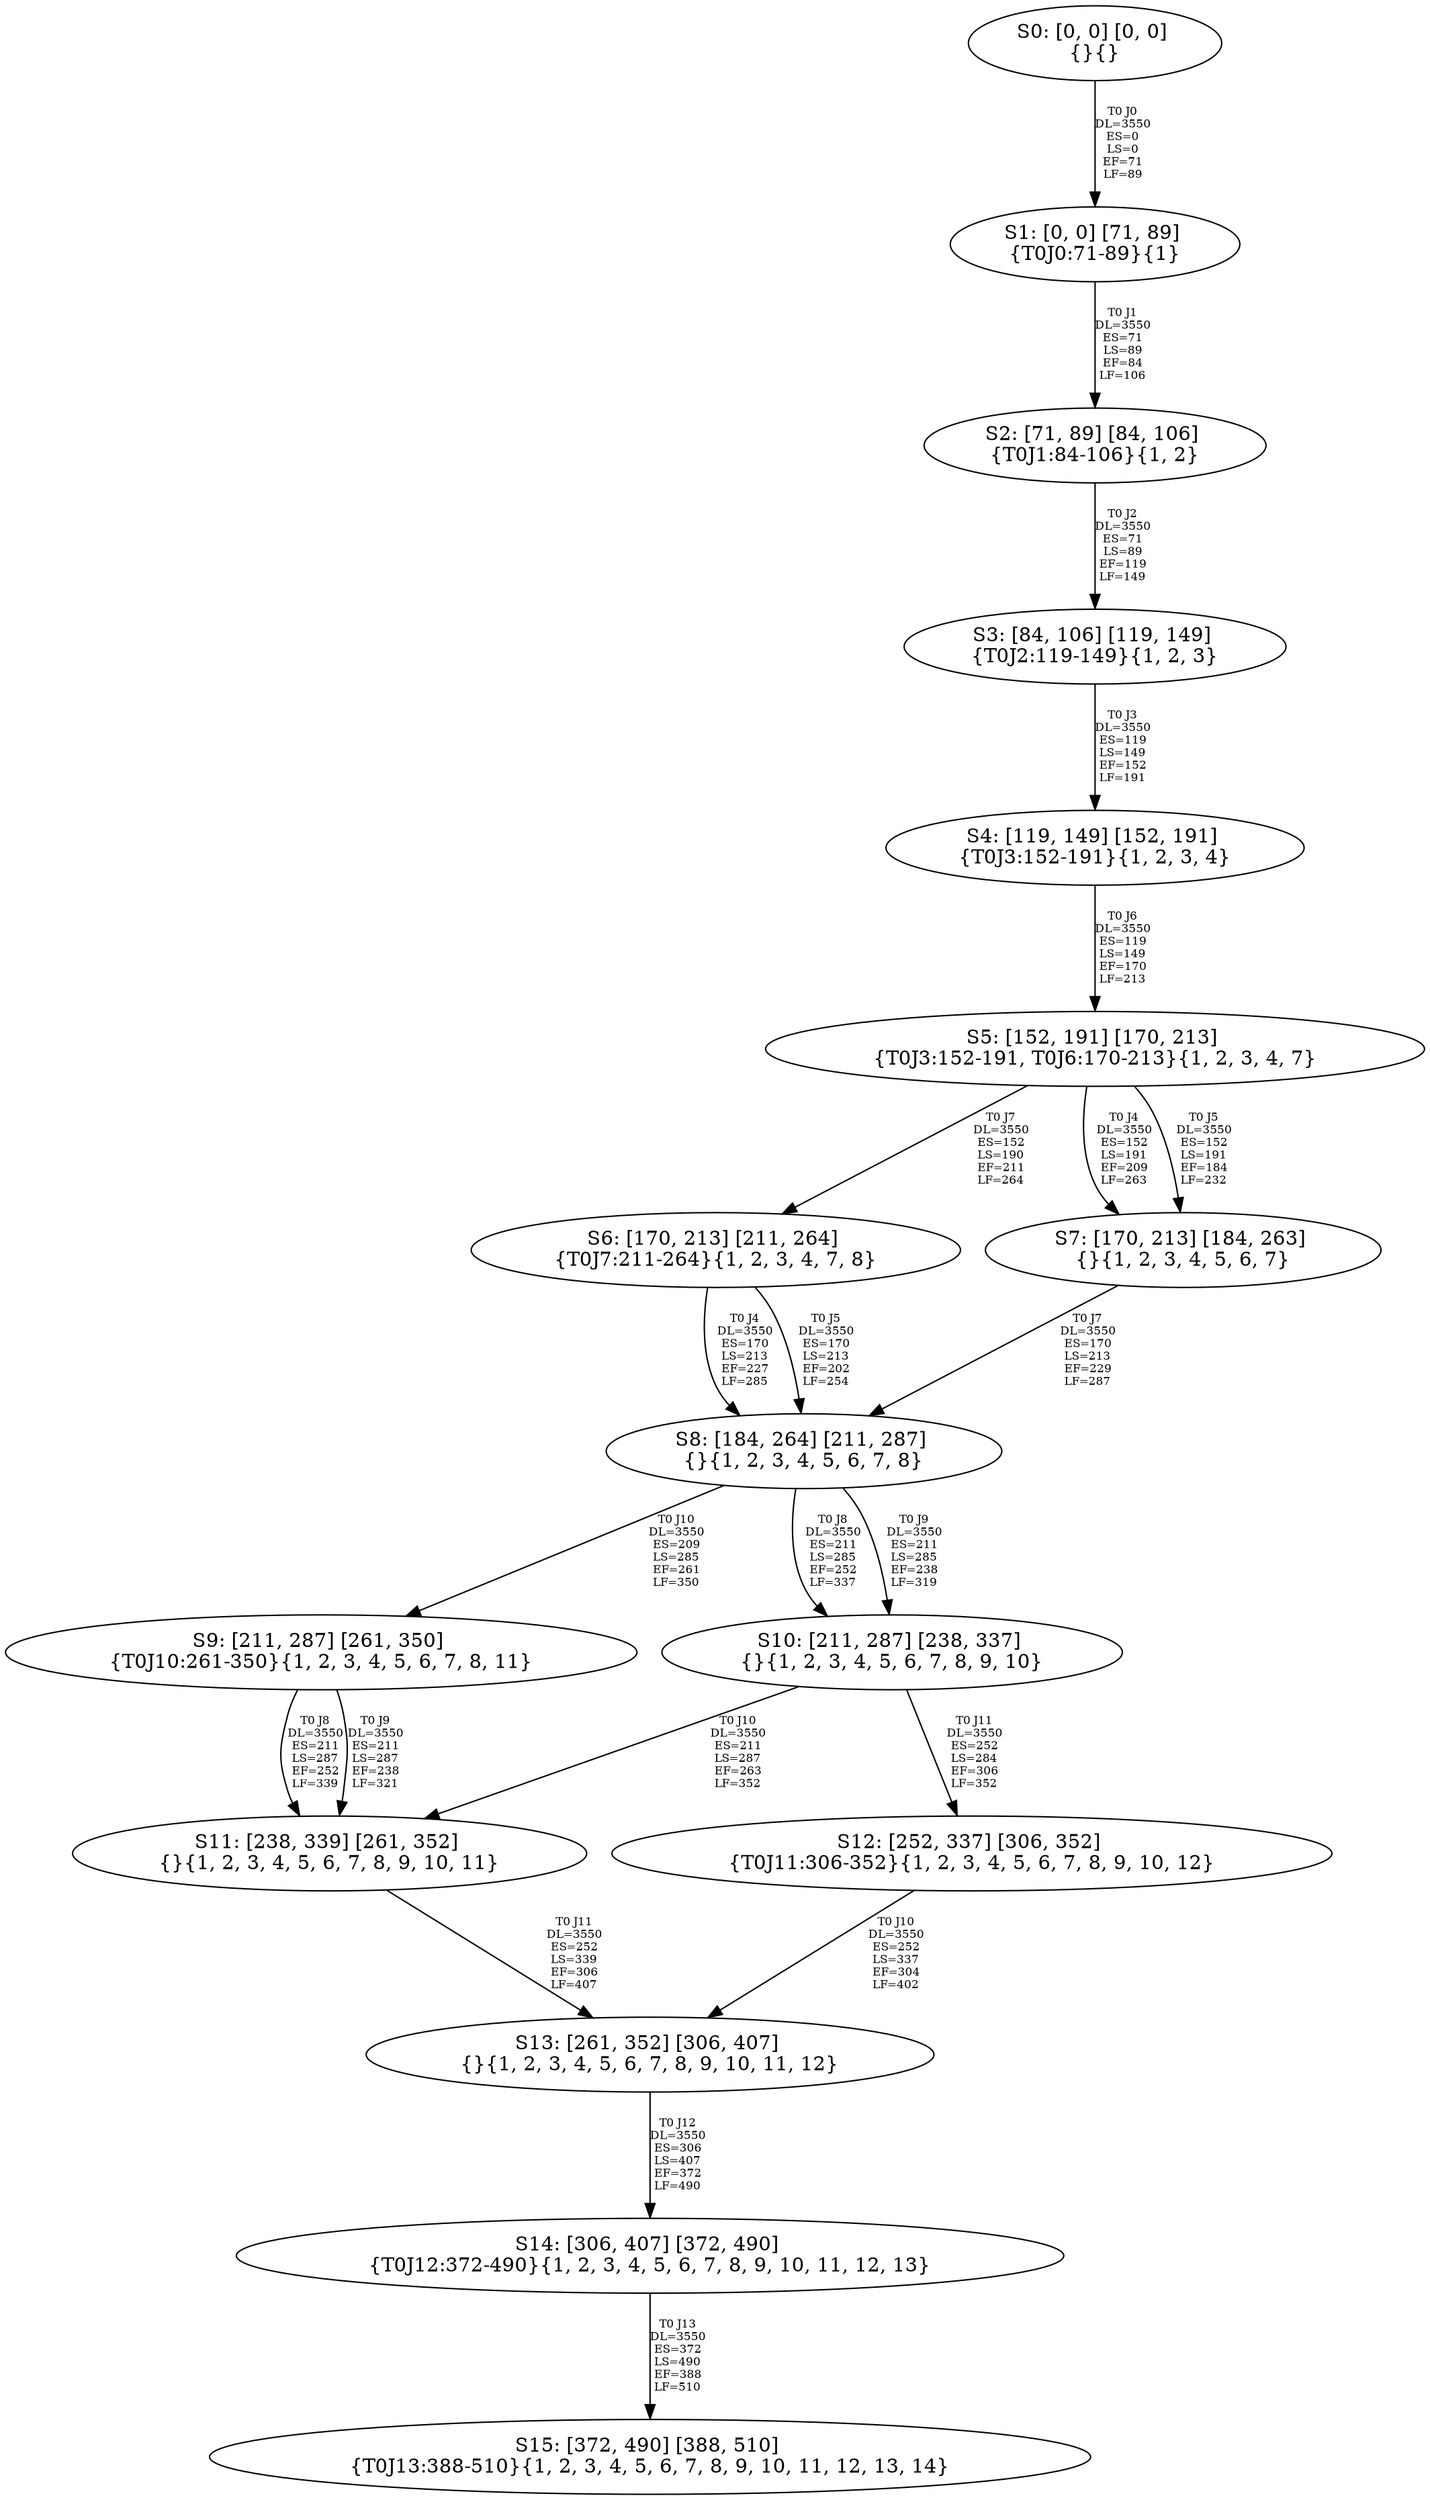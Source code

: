 digraph {
	S0[label="S0: [0, 0] [0, 0] \n{}{}"];
	S1[label="S1: [0, 0] [71, 89] \n{T0J0:71-89}{1}"];
	S2[label="S2: [71, 89] [84, 106] \n{T0J1:84-106}{1, 2}"];
	S3[label="S3: [84, 106] [119, 149] \n{T0J2:119-149}{1, 2, 3}"];
	S4[label="S4: [119, 149] [152, 191] \n{T0J3:152-191}{1, 2, 3, 4}"];
	S5[label="S5: [152, 191] [170, 213] \n{T0J3:152-191, T0J6:170-213}{1, 2, 3, 4, 7}"];
	S6[label="S6: [170, 213] [211, 264] \n{T0J7:211-264}{1, 2, 3, 4, 7, 8}"];
	S7[label="S7: [170, 213] [184, 263] \n{}{1, 2, 3, 4, 5, 6, 7}"];
	S8[label="S8: [184, 264] [211, 287] \n{}{1, 2, 3, 4, 5, 6, 7, 8}"];
	S9[label="S9: [211, 287] [261, 350] \n{T0J10:261-350}{1, 2, 3, 4, 5, 6, 7, 8, 11}"];
	S10[label="S10: [211, 287] [238, 337] \n{}{1, 2, 3, 4, 5, 6, 7, 8, 9, 10}"];
	S11[label="S11: [238, 339] [261, 352] \n{}{1, 2, 3, 4, 5, 6, 7, 8, 9, 10, 11}"];
	S12[label="S12: [252, 337] [306, 352] \n{T0J11:306-352}{1, 2, 3, 4, 5, 6, 7, 8, 9, 10, 12}"];
	S13[label="S13: [261, 352] [306, 407] \n{}{1, 2, 3, 4, 5, 6, 7, 8, 9, 10, 11, 12}"];
	S14[label="S14: [306, 407] [372, 490] \n{T0J12:372-490}{1, 2, 3, 4, 5, 6, 7, 8, 9, 10, 11, 12, 13}"];
	S15[label="S15: [372, 490] [388, 510] \n{T0J13:388-510}{1, 2, 3, 4, 5, 6, 7, 8, 9, 10, 11, 12, 13, 14}"];
	S0 -> S1[label="T0 J0\nDL=3550\nES=0\nLS=0\nEF=71\nLF=89",fontsize=8];
	S1 -> S2[label="T0 J1\nDL=3550\nES=71\nLS=89\nEF=84\nLF=106",fontsize=8];
	S2 -> S3[label="T0 J2\nDL=3550\nES=71\nLS=89\nEF=119\nLF=149",fontsize=8];
	S3 -> S4[label="T0 J3\nDL=3550\nES=119\nLS=149\nEF=152\nLF=191",fontsize=8];
	S4 -> S5[label="T0 J6\nDL=3550\nES=119\nLS=149\nEF=170\nLF=213",fontsize=8];
	S5 -> S7[label="T0 J4\nDL=3550\nES=152\nLS=191\nEF=209\nLF=263",fontsize=8];
	S5 -> S7[label="T0 J5\nDL=3550\nES=152\nLS=191\nEF=184\nLF=232",fontsize=8];
	S5 -> S6[label="T0 J7\nDL=3550\nES=152\nLS=190\nEF=211\nLF=264",fontsize=8];
	S6 -> S8[label="T0 J4\nDL=3550\nES=170\nLS=213\nEF=227\nLF=285",fontsize=8];
	S6 -> S8[label="T0 J5\nDL=3550\nES=170\nLS=213\nEF=202\nLF=254",fontsize=8];
	S7 -> S8[label="T0 J7\nDL=3550\nES=170\nLS=213\nEF=229\nLF=287",fontsize=8];
	S8 -> S10[label="T0 J8\nDL=3550\nES=211\nLS=285\nEF=252\nLF=337",fontsize=8];
	S8 -> S10[label="T0 J9\nDL=3550\nES=211\nLS=285\nEF=238\nLF=319",fontsize=8];
	S8 -> S9[label="T0 J10\nDL=3550\nES=209\nLS=285\nEF=261\nLF=350",fontsize=8];
	S9 -> S11[label="T0 J8\nDL=3550\nES=211\nLS=287\nEF=252\nLF=339",fontsize=8];
	S9 -> S11[label="T0 J9\nDL=3550\nES=211\nLS=287\nEF=238\nLF=321",fontsize=8];
	S10 -> S11[label="T0 J10\nDL=3550\nES=211\nLS=287\nEF=263\nLF=352",fontsize=8];
	S10 -> S12[label="T0 J11\nDL=3550\nES=252\nLS=284\nEF=306\nLF=352",fontsize=8];
	S11 -> S13[label="T0 J11\nDL=3550\nES=252\nLS=339\nEF=306\nLF=407",fontsize=8];
	S12 -> S13[label="T0 J10\nDL=3550\nES=252\nLS=337\nEF=304\nLF=402",fontsize=8];
	S13 -> S14[label="T0 J12\nDL=3550\nES=306\nLS=407\nEF=372\nLF=490",fontsize=8];
	S14 -> S15[label="T0 J13\nDL=3550\nES=372\nLS=490\nEF=388\nLF=510",fontsize=8];
}
